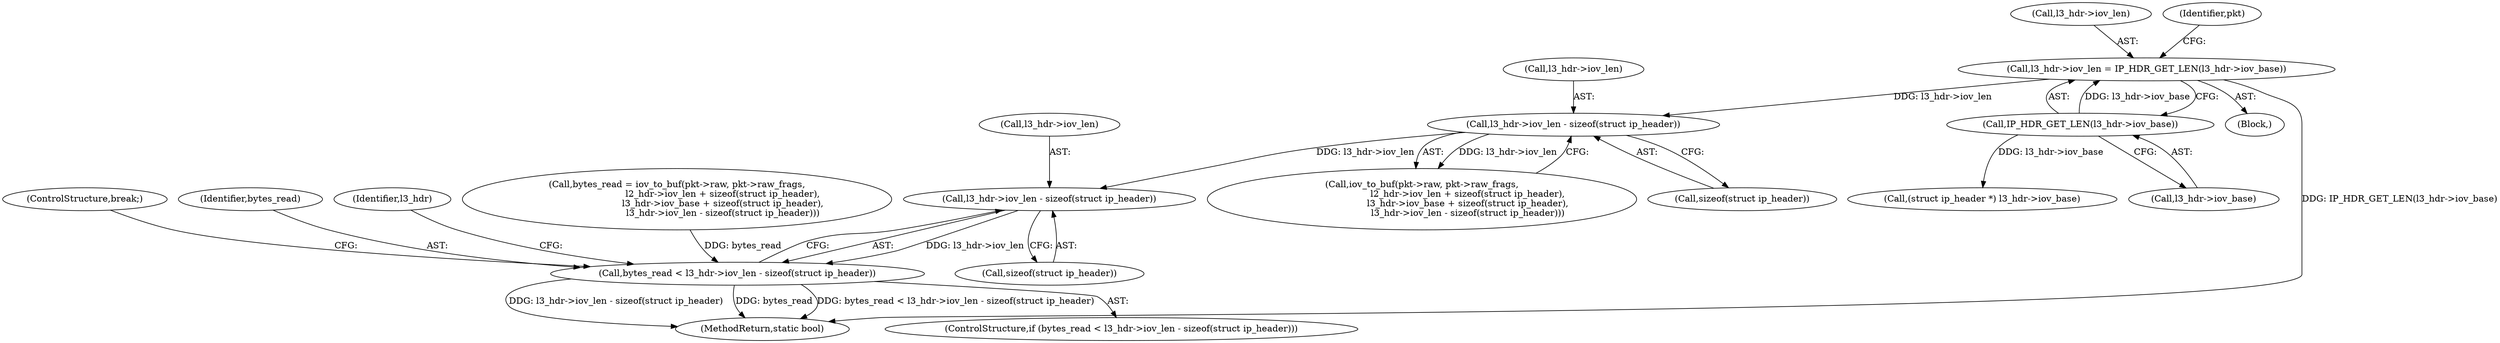 digraph "0_qemu_a7278b36fcab9af469563bd7b9dadebe2ae25e48_0@API" {
"1000221" [label="(Call,l3_hdr->iov_len - sizeof(struct ip_header))"];
"1000212" [label="(Call,l3_hdr->iov_len - sizeof(struct ip_header))"];
"1000172" [label="(Call,l3_hdr->iov_len = IP_HDR_GET_LEN(l3_hdr->iov_base))"];
"1000176" [label="(Call,IP_HDR_GET_LEN(l3_hdr->iov_base))"];
"1000219" [label="(Call,bytes_read < l3_hdr->iov_len - sizeof(struct ip_header))"];
"1000222" [label="(Call,l3_hdr->iov_len)"];
"1000177" [label="(Call,l3_hdr->iov_base)"];
"1000219" [label="(Call,bytes_read < l3_hdr->iov_len - sizeof(struct ip_header))"];
"1000212" [label="(Call,l3_hdr->iov_len - sizeof(struct ip_header))"];
"1000235" [label="(ControlStructure,break;)"];
"1000221" [label="(Call,l3_hdr->iov_len - sizeof(struct ip_header))"];
"1000220" [label="(Identifier,bytes_read)"];
"1000218" [label="(ControlStructure,if (bytes_read < l3_hdr->iov_len - sizeof(struct ip_header)))"];
"1000173" [label="(Call,l3_hdr->iov_len)"];
"1000230" [label="(Identifier,l3_hdr)"];
"1000172" [label="(Call,l3_hdr->iov_len = IP_HDR_GET_LEN(l3_hdr->iov_base))"];
"1000213" [label="(Call,l3_hdr->iov_len)"];
"1000182" [label="(Identifier,pkt)"];
"1000216" [label="(Call,sizeof(struct ip_header))"];
"1000103" [label="(Block,)"];
"1000176" [label="(Call,IP_HDR_GET_LEN(l3_hdr->iov_base))"];
"1000225" [label="(Call,sizeof(struct ip_header))"];
"1000185" [label="(Call,(struct ip_header *) l3_hdr->iov_base)"];
"1000191" [label="(Call,bytes_read = iov_to_buf(pkt->raw, pkt->raw_frags,\n                                l2_hdr->iov_len + sizeof(struct ip_header),\n                                l3_hdr->iov_base + sizeof(struct ip_header),\n                                l3_hdr->iov_len - sizeof(struct ip_header)))"];
"1000312" [label="(MethodReturn,static bool)"];
"1000193" [label="(Call,iov_to_buf(pkt->raw, pkt->raw_frags,\n                                l2_hdr->iov_len + sizeof(struct ip_header),\n                                l3_hdr->iov_base + sizeof(struct ip_header),\n                                l3_hdr->iov_len - sizeof(struct ip_header)))"];
"1000221" -> "1000219"  [label="AST: "];
"1000221" -> "1000225"  [label="CFG: "];
"1000222" -> "1000221"  [label="AST: "];
"1000225" -> "1000221"  [label="AST: "];
"1000219" -> "1000221"  [label="CFG: "];
"1000221" -> "1000219"  [label="DDG: l3_hdr->iov_len"];
"1000212" -> "1000221"  [label="DDG: l3_hdr->iov_len"];
"1000212" -> "1000193"  [label="AST: "];
"1000212" -> "1000216"  [label="CFG: "];
"1000213" -> "1000212"  [label="AST: "];
"1000216" -> "1000212"  [label="AST: "];
"1000193" -> "1000212"  [label="CFG: "];
"1000212" -> "1000193"  [label="DDG: l3_hdr->iov_len"];
"1000172" -> "1000212"  [label="DDG: l3_hdr->iov_len"];
"1000172" -> "1000103"  [label="AST: "];
"1000172" -> "1000176"  [label="CFG: "];
"1000173" -> "1000172"  [label="AST: "];
"1000176" -> "1000172"  [label="AST: "];
"1000182" -> "1000172"  [label="CFG: "];
"1000172" -> "1000312"  [label="DDG: IP_HDR_GET_LEN(l3_hdr->iov_base)"];
"1000176" -> "1000172"  [label="DDG: l3_hdr->iov_base"];
"1000176" -> "1000177"  [label="CFG: "];
"1000177" -> "1000176"  [label="AST: "];
"1000176" -> "1000185"  [label="DDG: l3_hdr->iov_base"];
"1000219" -> "1000218"  [label="AST: "];
"1000220" -> "1000219"  [label="AST: "];
"1000230" -> "1000219"  [label="CFG: "];
"1000235" -> "1000219"  [label="CFG: "];
"1000219" -> "1000312"  [label="DDG: bytes_read < l3_hdr->iov_len - sizeof(struct ip_header)"];
"1000219" -> "1000312"  [label="DDG: l3_hdr->iov_len - sizeof(struct ip_header)"];
"1000219" -> "1000312"  [label="DDG: bytes_read"];
"1000191" -> "1000219"  [label="DDG: bytes_read"];
}
